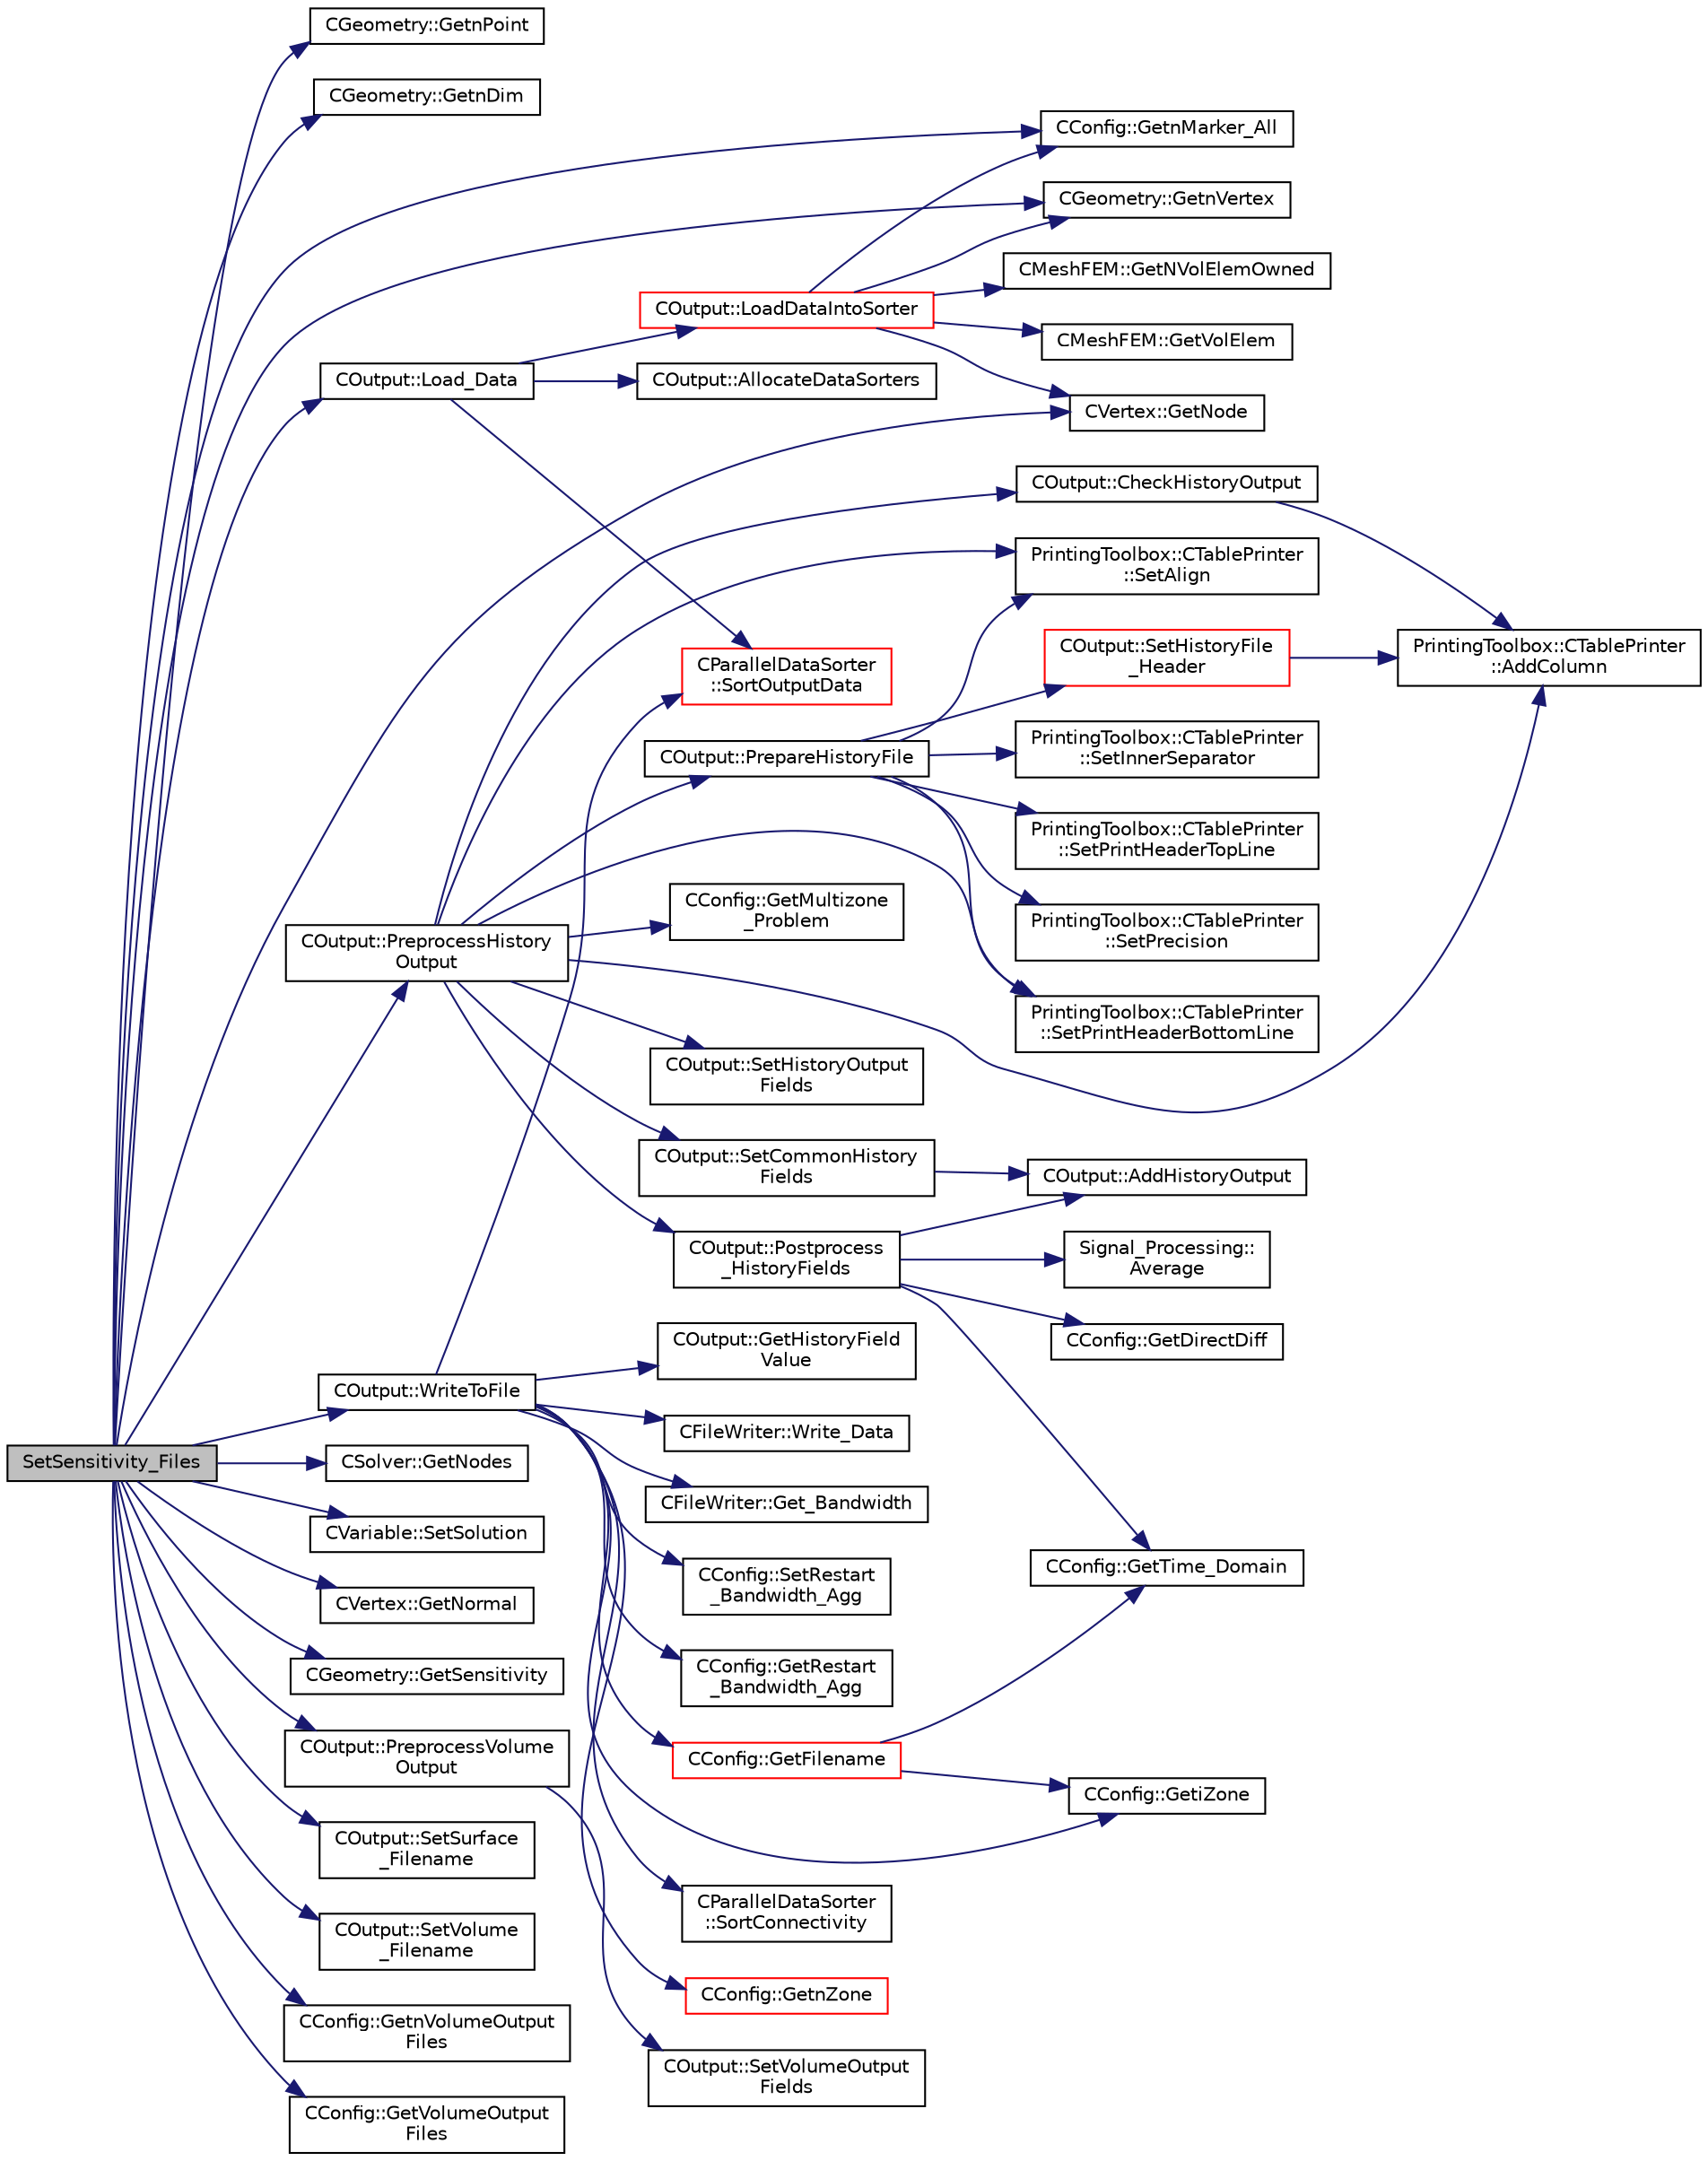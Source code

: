 digraph "SetSensitivity_Files"
{
  edge [fontname="Helvetica",fontsize="10",labelfontname="Helvetica",labelfontsize="10"];
  node [fontname="Helvetica",fontsize="10",shape=record];
  rankdir="LR";
  Node711 [label="SetSensitivity_Files",height=0.2,width=0.4,color="black", fillcolor="grey75", style="filled", fontcolor="black"];
  Node711 -> Node712 [color="midnightblue",fontsize="10",style="solid",fontname="Helvetica"];
  Node712 [label="CGeometry::GetnPoint",height=0.2,width=0.4,color="black", fillcolor="white", style="filled",URL="$class_c_geometry.html#aa68b666b38f4d2c7021736ae86940f44",tooltip="Get number of points. "];
  Node711 -> Node713 [color="midnightblue",fontsize="10",style="solid",fontname="Helvetica"];
  Node713 [label="CGeometry::GetnDim",height=0.2,width=0.4,color="black", fillcolor="white", style="filled",URL="$class_c_geometry.html#a2af01006c0c4f74ba089582f1a3587fe",tooltip="Get number of coordinates. "];
  Node711 -> Node714 [color="midnightblue",fontsize="10",style="solid",fontname="Helvetica"];
  Node714 [label="CConfig::GetnMarker_All",height=0.2,width=0.4,color="black", fillcolor="white", style="filled",URL="$class_c_config.html#a300c4884edfc0c2acf395036439004f4",tooltip="Get the total number of boundary markers including send/receive domains. "];
  Node711 -> Node715 [color="midnightblue",fontsize="10",style="solid",fontname="Helvetica"];
  Node715 [label="CSolver::GetNodes",height=0.2,width=0.4,color="black", fillcolor="white", style="filled",URL="$class_c_solver.html#af3198e52a2ea377bb765647b5e697197",tooltip="Allow outside access to the nodes of the solver, containing conservatives, primitives, etc. "];
  Node711 -> Node716 [color="midnightblue",fontsize="10",style="solid",fontname="Helvetica"];
  Node716 [label="CVariable::SetSolution",height=0.2,width=0.4,color="black", fillcolor="white", style="filled",URL="$class_c_variable.html#a22fbbd7bc6491672843000644a05c6a5",tooltip="Set the value of the solution, all variables. "];
  Node711 -> Node717 [color="midnightblue",fontsize="10",style="solid",fontname="Helvetica"];
  Node717 [label="CGeometry::GetnVertex",height=0.2,width=0.4,color="black", fillcolor="white", style="filled",URL="$class_c_geometry.html#a55427e474834af1941e13750b17975be",tooltip="Get number of vertices. "];
  Node711 -> Node718 [color="midnightblue",fontsize="10",style="solid",fontname="Helvetica"];
  Node718 [label="CVertex::GetNode",height=0.2,width=0.4,color="black", fillcolor="white", style="filled",URL="$class_c_vertex.html#a95c513bf927464157ed96b6c79779a1f",tooltip="Get the node of the vertex. "];
  Node711 -> Node719 [color="midnightblue",fontsize="10",style="solid",fontname="Helvetica"];
  Node719 [label="CVertex::GetNormal",height=0.2,width=0.4,color="black", fillcolor="white", style="filled",URL="$class_c_vertex.html#a0d289163c6f3384822fcb9ae86fc1c39",tooltip="Copy the the normal vector of a face. "];
  Node711 -> Node720 [color="midnightblue",fontsize="10",style="solid",fontname="Helvetica"];
  Node720 [label="CGeometry::GetSensitivity",height=0.2,width=0.4,color="black", fillcolor="white", style="filled",URL="$class_c_geometry.html#a7c3ed4d11acc494d373099fadcde64f5",tooltip="A virtual member. "];
  Node711 -> Node721 [color="midnightblue",fontsize="10",style="solid",fontname="Helvetica"];
  Node721 [label="COutput::PreprocessVolume\lOutput",height=0.2,width=0.4,color="black", fillcolor="white", style="filled",URL="$class_c_output.html#a449d9a56310fdb131852ced74556940d",tooltip="Preprocess the volume output by setting the requested volume output fields. "];
  Node721 -> Node722 [color="midnightblue",fontsize="10",style="solid",fontname="Helvetica"];
  Node722 [label="COutput::SetVolumeOutput\lFields",height=0.2,width=0.4,color="black", fillcolor="white", style="filled",URL="$class_c_output.html#ad32ffde9ec29e123aa919d70e0339993",tooltip="Set the available volume output fields. "];
  Node711 -> Node723 [color="midnightblue",fontsize="10",style="solid",fontname="Helvetica"];
  Node723 [label="COutput::PreprocessHistory\lOutput",height=0.2,width=0.4,color="black", fillcolor="white", style="filled",URL="$class_c_output.html#afbd232d7c9236d1415382a195f6cff4e",tooltip="Preprocess the history output by setting the history fields and opening the history file..."];
  Node723 -> Node724 [color="midnightblue",fontsize="10",style="solid",fontname="Helvetica"];
  Node724 [label="COutput::SetCommonHistory\lFields",height=0.2,width=0.4,color="black", fillcolor="white", style="filled",URL="$class_c_output.html#aa99ada1789e3a4dffde6f421592fdc03",tooltip="Set the history fields common for all solvers. "];
  Node724 -> Node725 [color="midnightblue",fontsize="10",style="solid",fontname="Helvetica"];
  Node725 [label="COutput::AddHistoryOutput",height=0.2,width=0.4,color="black", fillcolor="white", style="filled",URL="$class_c_output.html#ad5ee424d364346cbd6dc27ffbab35e0a",tooltip="Add a new field to the history output. "];
  Node723 -> Node726 [color="midnightblue",fontsize="10",style="solid",fontname="Helvetica"];
  Node726 [label="COutput::SetHistoryOutput\lFields",height=0.2,width=0.4,color="black", fillcolor="white", style="filled",URL="$class_c_output.html#a79db9f998ceec693e9f30a946b042e5a",tooltip="Set the available history output fields. "];
  Node723 -> Node727 [color="midnightblue",fontsize="10",style="solid",fontname="Helvetica"];
  Node727 [label="COutput::Postprocess\l_HistoryFields",height=0.2,width=0.4,color="black", fillcolor="white", style="filled",URL="$class_c_output.html#a35804de96173151ae4377d56e2a4b6ab",tooltip="Postprocess_HistoryFields. "];
  Node727 -> Node728 [color="midnightblue",fontsize="10",style="solid",fontname="Helvetica"];
  Node728 [label="Signal_Processing::\lAverage",height=0.2,width=0.4,color="black", fillcolor="white", style="filled",URL="$namespace_signal___processing.html#aec2994f4f2c021bc2888a3d0b23a6a6c"];
  Node727 -> Node725 [color="midnightblue",fontsize="10",style="solid",fontname="Helvetica"];
  Node727 -> Node729 [color="midnightblue",fontsize="10",style="solid",fontname="Helvetica"];
  Node729 [label="CConfig::GetTime_Domain",height=0.2,width=0.4,color="black", fillcolor="white", style="filled",URL="$class_c_config.html#a6a11350b3c8d7577318be43cda6f7292",tooltip="Check if the multizone problem is solved for time domain. "];
  Node727 -> Node730 [color="midnightblue",fontsize="10",style="solid",fontname="Helvetica"];
  Node730 [label="CConfig::GetDirectDiff",height=0.2,width=0.4,color="black", fillcolor="white", style="filled",URL="$class_c_config.html#a16fdb3ee7c760f2f129778f6162a1fe4",tooltip="Get the direct differentation method. "];
  Node723 -> Node731 [color="midnightblue",fontsize="10",style="solid",fontname="Helvetica"];
  Node731 [label="PrintingToolbox::CTablePrinter\l::AddColumn",height=0.2,width=0.4,color="black", fillcolor="white", style="filled",URL="$class_printing_toolbox_1_1_c_table_printer.html#af3ddbf0da1a37cc37be7caac031dd4c4",tooltip="Add a column to the table by specifiying the header name and the width. "];
  Node723 -> Node732 [color="midnightblue",fontsize="10",style="solid",fontname="Helvetica"];
  Node732 [label="PrintingToolbox::CTablePrinter\l::SetAlign",height=0.2,width=0.4,color="black", fillcolor="white", style="filled",URL="$class_printing_toolbox_1_1_c_table_printer.html#ad3691499a7bfa024bf97a7fc00ef33c7",tooltip="Set the alignment of the table entries (CENTER only works for the header at the moment). "];
  Node723 -> Node733 [color="midnightblue",fontsize="10",style="solid",fontname="Helvetica"];
  Node733 [label="COutput::CheckHistoryOutput",height=0.2,width=0.4,color="black", fillcolor="white", style="filled",URL="$class_c_output.html#a9865f6c1c151ba4690daf20731035278",tooltip="CheckHistoryOutput. "];
  Node733 -> Node731 [color="midnightblue",fontsize="10",style="solid",fontname="Helvetica"];
  Node723 -> Node734 [color="midnightblue",fontsize="10",style="solid",fontname="Helvetica"];
  Node734 [label="COutput::PrepareHistoryFile",height=0.2,width=0.4,color="black", fillcolor="white", style="filled",URL="$class_c_output.html#a3407b42ec9ed68db746446e34d17dc3e",tooltip="Open the history file and write the header. "];
  Node734 -> Node735 [color="midnightblue",fontsize="10",style="solid",fontname="Helvetica"];
  Node735 [label="PrintingToolbox::CTablePrinter\l::SetInnerSeparator",height=0.2,width=0.4,color="black", fillcolor="white", style="filled",URL="$class_printing_toolbox_1_1_c_table_printer.html#ab56b5f776cf03b72d6730508ee943ca8",tooltip="Set the separator between columns (inner decoration) "];
  Node734 -> Node732 [color="midnightblue",fontsize="10",style="solid",fontname="Helvetica"];
  Node734 -> Node736 [color="midnightblue",fontsize="10",style="solid",fontname="Helvetica"];
  Node736 [label="PrintingToolbox::CTablePrinter\l::SetPrintHeaderTopLine",height=0.2,width=0.4,color="black", fillcolor="white", style="filled",URL="$class_printing_toolbox_1_1_c_table_printer.html#a137252437fa62fe6445dc7f203867fa3",tooltip="Set whether to print the line at the top of the table. "];
  Node734 -> Node737 [color="midnightblue",fontsize="10",style="solid",fontname="Helvetica"];
  Node737 [label="PrintingToolbox::CTablePrinter\l::SetPrintHeaderBottomLine",height=0.2,width=0.4,color="black", fillcolor="white", style="filled",URL="$class_printing_toolbox_1_1_c_table_printer.html#a4c36695262ac33182aee4e88546a3c2e",tooltip="Set whether to print the line at the bottom of the table. "];
  Node734 -> Node738 [color="midnightblue",fontsize="10",style="solid",fontname="Helvetica"];
  Node738 [label="PrintingToolbox::CTablePrinter\l::SetPrecision",height=0.2,width=0.4,color="black", fillcolor="white", style="filled",URL="$class_printing_toolbox_1_1_c_table_printer.html#a99b7d9fa9a270d8da75ccdaf2bf62a0e",tooltip="Set the floating point precision. "];
  Node734 -> Node739 [color="midnightblue",fontsize="10",style="solid",fontname="Helvetica"];
  Node739 [label="COutput::SetHistoryFile\l_Header",height=0.2,width=0.4,color="red", fillcolor="white", style="filled",URL="$class_c_output.html#afd561768ed879474e38e855369e91576",tooltip="Set the history file header. "];
  Node739 -> Node731 [color="midnightblue",fontsize="10",style="solid",fontname="Helvetica"];
  Node723 -> Node743 [color="midnightblue",fontsize="10",style="solid",fontname="Helvetica"];
  Node743 [label="CConfig::GetMultizone\l_Problem",height=0.2,width=0.4,color="black", fillcolor="white", style="filled",URL="$class_c_config.html#ad9233b666b21e43c18592925be61cc9b",tooltip="Get whether the simulation we are running is a multizone simulation. "];
  Node723 -> Node737 [color="midnightblue",fontsize="10",style="solid",fontname="Helvetica"];
  Node711 -> Node744 [color="midnightblue",fontsize="10",style="solid",fontname="Helvetica"];
  Node744 [label="COutput::Load_Data",height=0.2,width=0.4,color="black", fillcolor="white", style="filled",URL="$class_c_output.html#a0f77a2ee7a1c28591fd733bbe95951e7",tooltip="Load the data from the solvers into the data sorters and sort it for the linear partitioning. "];
  Node744 -> Node745 [color="midnightblue",fontsize="10",style="solid",fontname="Helvetica"];
  Node745 [label="COutput::AllocateDataSorters",height=0.2,width=0.4,color="black", fillcolor="white", style="filled",URL="$class_c_output.html#a576a9991a81b18368a1f8ad09b8c65cf",tooltip="Allocates the data sorters if necessary. "];
  Node744 -> Node746 [color="midnightblue",fontsize="10",style="solid",fontname="Helvetica"];
  Node746 [label="COutput::LoadDataIntoSorter",height=0.2,width=0.4,color="red", fillcolor="white", style="filled",URL="$class_c_output.html#ac54efb9d794c522e1bef6cb4ed0d5b9f",tooltip="Load up the values of the requested volume fields into ::Local_Data array. "];
  Node746 -> Node747 [color="midnightblue",fontsize="10",style="solid",fontname="Helvetica"];
  Node747 [label="CMeshFEM::GetNVolElemOwned",height=0.2,width=0.4,color="black", fillcolor="white", style="filled",URL="$class_c_mesh_f_e_m.html#a665c7319b3d55a66ba83cd074b35f9a5",tooltip="Function, which makes available the number of owned volume elements in the local FEM mesh..."];
  Node746 -> Node748 [color="midnightblue",fontsize="10",style="solid",fontname="Helvetica"];
  Node748 [label="CMeshFEM::GetVolElem",height=0.2,width=0.4,color="black", fillcolor="white", style="filled",URL="$class_c_mesh_f_e_m.html#a838a7b4f4ad6edcf019a90113a09b290",tooltip="Function, which makes available the volume elements in the local FEM mesh. "];
  Node746 -> Node714 [color="midnightblue",fontsize="10",style="solid",fontname="Helvetica"];
  Node746 -> Node717 [color="midnightblue",fontsize="10",style="solid",fontname="Helvetica"];
  Node746 -> Node718 [color="midnightblue",fontsize="10",style="solid",fontname="Helvetica"];
  Node744 -> Node755 [color="midnightblue",fontsize="10",style="solid",fontname="Helvetica"];
  Node755 [label="CParallelDataSorter\l::SortOutputData",height=0.2,width=0.4,color="red", fillcolor="white", style="filled",URL="$class_c_parallel_data_sorter.html#a44dd56ef2671d15e21eacf3fda758a83",tooltip="Sort the output data for each grid node into a linear partitioning across all processors. "];
  Node711 -> Node762 [color="midnightblue",fontsize="10",style="solid",fontname="Helvetica"];
  Node762 [label="COutput::SetSurface\l_Filename",height=0.2,width=0.4,color="black", fillcolor="white", style="filled",URL="$class_c_output.html#a124cfc0ece401b9a181d818ba91008a2",tooltip="Sets the surface output filename. "];
  Node711 -> Node763 [color="midnightblue",fontsize="10",style="solid",fontname="Helvetica"];
  Node763 [label="COutput::SetVolume\l_Filename",height=0.2,width=0.4,color="black", fillcolor="white", style="filled",URL="$class_c_output.html#ac54e99d6901c01ccb85f2fd82fc78f04",tooltip="Sets the volume output filename. "];
  Node711 -> Node764 [color="midnightblue",fontsize="10",style="solid",fontname="Helvetica"];
  Node764 [label="CConfig::GetnVolumeOutput\lFiles",height=0.2,width=0.4,color="black", fillcolor="white", style="filled",URL="$class_c_config.html#a6cf9854bcb405076da4fd7ae74569bf5",tooltip="GetnVolumeOutputFiles. "];
  Node711 -> Node765 [color="midnightblue",fontsize="10",style="solid",fontname="Helvetica"];
  Node765 [label="CConfig::GetVolumeOutput\lFiles",height=0.2,width=0.4,color="black", fillcolor="white", style="filled",URL="$class_c_config.html#a4b0bfd46ed50cdab8d7d232f2d44c190",tooltip="GetVolumeOutputFiles. "];
  Node711 -> Node766 [color="midnightblue",fontsize="10",style="solid",fontname="Helvetica"];
  Node766 [label="COutput::WriteToFile",height=0.2,width=0.4,color="black", fillcolor="white", style="filled",URL="$class_c_output.html#af8fba1a012ec9464eb70e45d0bade78a",tooltip="Allocates the appropriate file writer based on the chosen format and writes sorted data to file..."];
  Node766 -> Node767 [color="midnightblue",fontsize="10",style="solid",fontname="Helvetica"];
  Node767 [label="CConfig::GetFilename",height=0.2,width=0.4,color="red", fillcolor="white", style="filled",URL="$class_c_config.html#a71b8b08c6c1ba23c9ba1ed687bb635dc",tooltip="Add any numbers necessary to the filename (iteration number, zone ID ...) "];
  Node767 -> Node770 [color="midnightblue",fontsize="10",style="solid",fontname="Helvetica"];
  Node770 [label="CConfig::GetiZone",height=0.2,width=0.4,color="black", fillcolor="white", style="filled",URL="$class_c_config.html#ac09e21f44792b38adb3f933a4426b25f",tooltip="Provides the number of varaibles. "];
  Node767 -> Node729 [color="midnightblue",fontsize="10",style="solid",fontname="Helvetica"];
  Node766 -> Node777 [color="midnightblue",fontsize="10",style="solid",fontname="Helvetica"];
  Node777 [label="CParallelDataSorter\l::SortConnectivity",height=0.2,width=0.4,color="black", fillcolor="white", style="filled",URL="$class_c_parallel_data_sorter.html#a07cb46b33f5de77f0d7f305162c20f2c",tooltip="Sort the connectivities (volume and surface) into data structures. "];
  Node766 -> Node755 [color="midnightblue",fontsize="10",style="solid",fontname="Helvetica"];
  Node766 -> Node770 [color="midnightblue",fontsize="10",style="solid",fontname="Helvetica"];
  Node766 -> Node778 [color="midnightblue",fontsize="10",style="solid",fontname="Helvetica"];
  Node778 [label="CConfig::GetnZone",height=0.2,width=0.4,color="red", fillcolor="white", style="filled",URL="$class_c_config.html#a33f1af516d14a4d3815b577c37398773",tooltip="Gets the number of zones in the mesh file. "];
  Node766 -> Node779 [color="midnightblue",fontsize="10",style="solid",fontname="Helvetica"];
  Node779 [label="COutput::GetHistoryField\lValue",height=0.2,width=0.4,color="black", fillcolor="white", style="filled",URL="$class_c_output.html#aee0f98850225dbdba4f30b0d4fc63e77",tooltip="Get the value of particular history output field. "];
  Node766 -> Node780 [color="midnightblue",fontsize="10",style="solid",fontname="Helvetica"];
  Node780 [label="CFileWriter::Write_Data",height=0.2,width=0.4,color="black", fillcolor="white", style="filled",URL="$class_c_file_writer.html#a238a44b32df97854a46983d9ae214443",tooltip="Write sorted data to file. "];
  Node766 -> Node781 [color="midnightblue",fontsize="10",style="solid",fontname="Helvetica"];
  Node781 [label="CFileWriter::Get_Bandwidth",height=0.2,width=0.4,color="black", fillcolor="white", style="filled",URL="$class_c_file_writer.html#acaaf1f68203701bee5f645ee0e7d19f7",tooltip="Get the bandwith used for the last writing. "];
  Node766 -> Node782 [color="midnightblue",fontsize="10",style="solid",fontname="Helvetica"];
  Node782 [label="CConfig::SetRestart\l_Bandwidth_Agg",height=0.2,width=0.4,color="black", fillcolor="white", style="filled",URL="$class_c_config.html#a9a06687acc9a585a507fe9164c708f8b",tooltip="Set the sum of the bandwidth for writing binary restarts (to be averaged later). "];
  Node766 -> Node783 [color="midnightblue",fontsize="10",style="solid",fontname="Helvetica"];
  Node783 [label="CConfig::GetRestart\l_Bandwidth_Agg",height=0.2,width=0.4,color="black", fillcolor="white", style="filled",URL="$class_c_config.html#ae7a529cf315ec4396ab0d7ac1d1ba643",tooltip="Set the sum of the bandwidth for writing binary restarts (to be averaged later). "];
}
